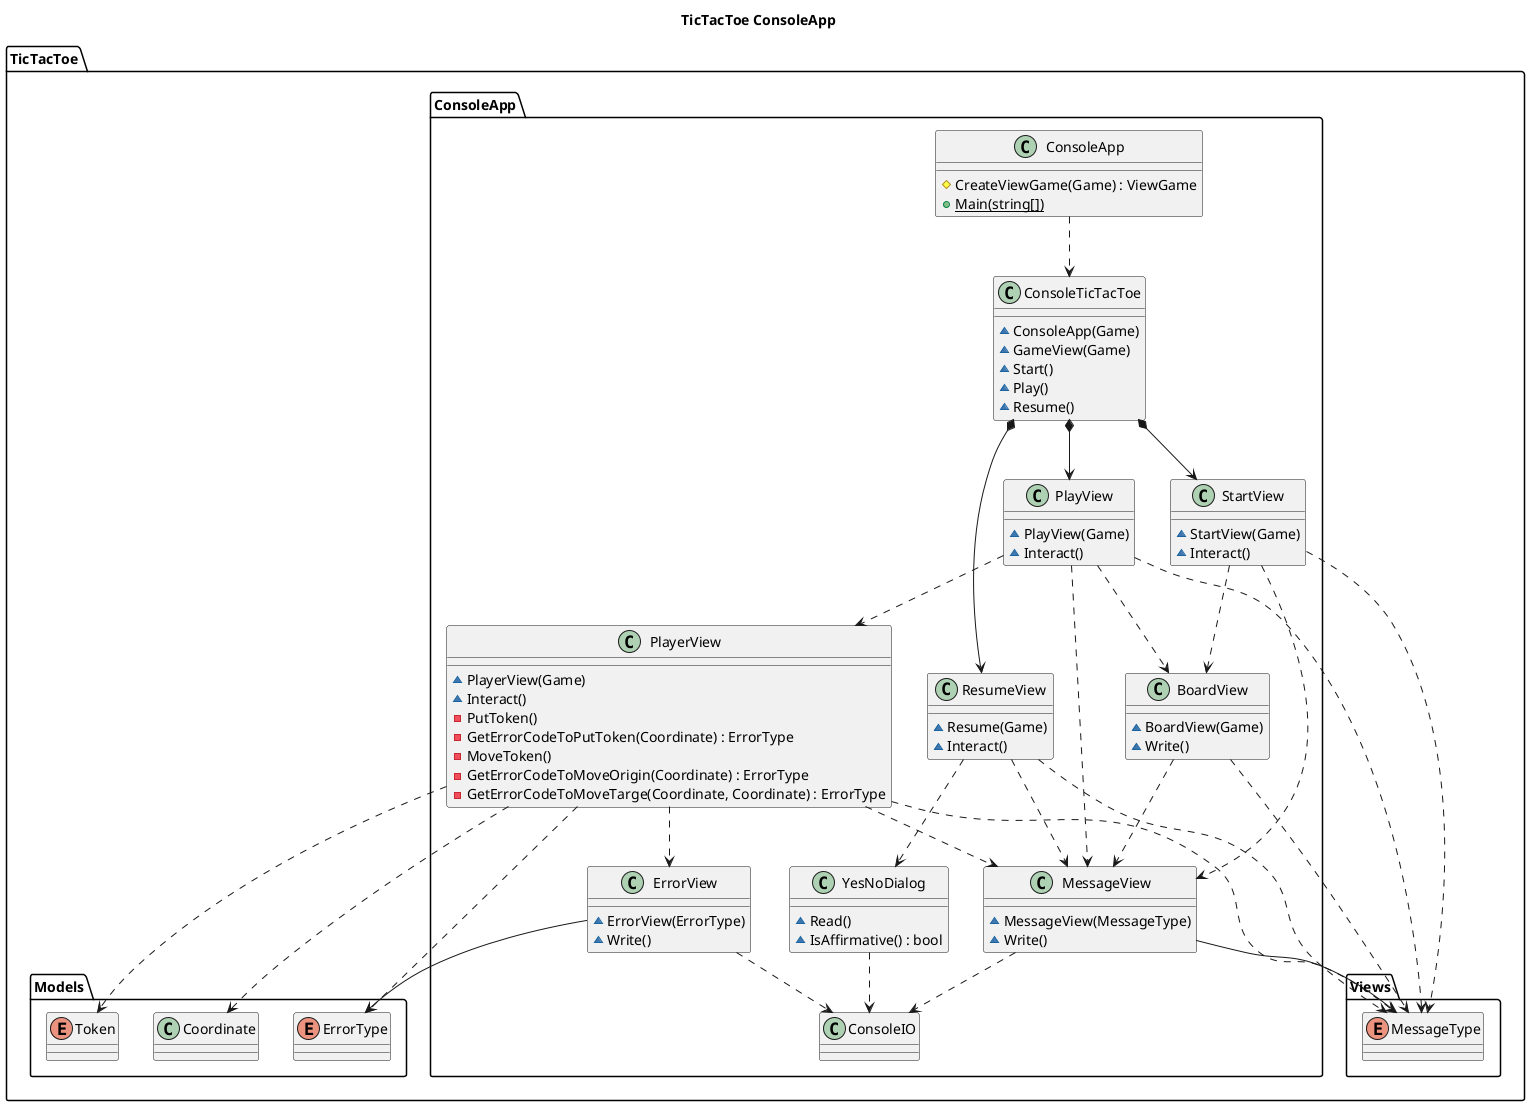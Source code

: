 @startuml TicTacToeAnalysisConsoleApp
title TicTacToe ConsoleApp
namespace TicTacToe.ConsoleApp{
    class ConsoleApp{
        #CreateViewGame(Game) : ViewGame
        +{static} Main(string[])
    }
    ConsoleApp ..> ConsoleTicTacToe

    class ConsoleTicTacToe{
        ~ConsoleApp(Game)      
        ~GameView(Game)
        ~Start()
        ~Play()
        ~Resume()
    }
    ConsoleTicTacToe *--> StartView
    ConsoleTicTacToe *--> PlayView
    ConsoleTicTacToe *--> ResumeView

    class StartView{
        ~StartView(Game)
        ~Interact()
    }
    StartView ..> BoardView
    StartView ..> MessageView
    StartView ..> TicTacToe.Views.MessageType

    class PlayView{
        ~PlayView(Game)
        ~Interact()
    }
    PlayView ..> PlayerView
    PlayView ..> BoardView
    PlayView ..> MessageView
    PlayView ..> TicTacToe.Views.MessageType
    PlayerView ..> TicTacToe.Models.Token

    class PlayerView{
        ~PlayerView(Game)
        ~Interact()
        -PutToken()
        -GetErrorCodeToPutToken(Coordinate) : ErrorType
        -MoveToken()
        -GetErrorCodeToMoveOrigin(Coordinate) : ErrorType
        -GetErrorCodeToMoveTarge(Coordinate, Coordinate) : ErrorType
    }
    PlayerView ..> TicTacToe.Models.Coordinate
    PlayerView ..> ErrorView
    PlayerView ..> TicTacToe.Models.ErrorType
    PlayerView ..> MessageView
    PlayerView ..> TicTacToe.Views.MessageType

    class ResumeView{
        ~Resume(Game)
        ~Interact()
    }
    ResumeView ..> MessageView
    ResumeView ..> TicTacToe.Views.MessageType
    ResumeView ..> YesNoDialog


    class BoardView{
        ~BoardView(Game)
        ~Write()
    }
    BoardView ..> MessageView
    BoardView ..> TicTacToe.Views.MessageType


    class MessageView{
        ~MessageView(MessageType)
        ~Write()
    }
    MessageView --> TicTacToe.Views.MessageType
    MessageView ..> ConsoleIO

    class ErrorView{
        ~ErrorView(ErrorType)
        ~Write()
    }
    ErrorView --> TicTacToe.Models.ErrorType
    ErrorView ..> ConsoleIO

    class YesNoDialog{
        ~Read()
        ~IsAffirmative() : bool
    }
    YesNoDialog ..> ConsoleIO
    
     enum TicTacToe.Models.Token{
     }

    enum TicTacToe.Views.MessageType{

    }

    enum TicTacToe.Models.ErrorType{

    }
}
@enduml

@startuml TicTacToeAnalisys
title TicTacToe Analisys
namespace TicTacToe.Models{
    class Game{
        +Game()
        +NewGame()
        +IsTicTacToe(Token) : bool
        +GetToken(Coordinate) : Token
        +NextTurn()
        +GetCurrentTurn() : Token
        +AreAllTokenOnBoard() : bool
        +PutToken(Coordinate, Token)
        +GetErrorCodeToPutToken(Coordinate) : CodeError.SquareNoEmpty
        +MoveToken(Coordinate, Coordinate)
        +GetErrorCodeToMoveOrigin(Coordinate) : CodeError.TokenNotOwner
        +GetErrorCodeToMoveTarget(Coordinate, Coordinate) : CodeError.SameCoordinate
    }
    Game *--> "1" Board
    Game *--> "2" Player
    Game *--> "1" Turn
    Game ..> TicTacToe.Types.Coordinate
    Game ..> TicTacToe.Types.Token
    Game ..> TicTacToe.Types.ErrorCode

    class Turn{
        ~{static} NUM_PLAYERS : int
        -current : int
        ~Turn(Players[])
        ~GetCurrent() : Player
        ~NewGame()
        ~Next()
    }
    Turn --> "2" Player

    class Player{
        ~Player(Token, Board)
        ~GetToken() : Token
        ~PutToken(Coordinate)
        ~MoveToken(Coordinate, Coordinate)
    }
    Player --> "1" Board
    Player ..> TicTacToe.Types.Coordinate
    Player ..> TicTacToe.Types.Token

    class Board{
        ~Board()
        ~NewGame()
        ~AreAllTokenOnBoard() : bool
        ~GetToken(Coordinate) : Token
        -IsOccupied(Coordinate, Token) : bool
        ~Put(Coordinate, Token)
        ~GetErrorCodeToPutToken(Coordinate) : ErrorCode.SquareNotEmpty
        ~IsEmpty(Coordinate) : Bool
        ~Move(Coordinate, Coordinate)
        ~GetErrorCodeToMoveOrigin(Coordinate) : CodeError.TokenNotOwner
        ~GetErrorCodeToMoveTarget(Coordinate, Coordinate) : Coordinate.SameCoordinate
        ~IsTicTacToe(Token) : bool
        -GetDirections(Token) : List<Direction>
        -GetCoordinates(Token) : List<Coordinate>
    }
    Board ..> TicTacToe.Types.Coordinate
    Board ..> TicTacToe.Types.Token
    Board ..> TicTacToe.Types.ErrorCode
    Board ..> TicTacToe.Utils.Direction
}

namespace TicTacToe.Types{
    class Coordinate{}

    enum Token{}

    enum ErrorCode{}
}
@enduml

@startuml TicTacToe.Types
title TicTaccToe Types
namespace TicTaccToe.Types{
    class Coordinate{
        +{static} DIMENSION : int
        -row : int
        -colunm : int
        +Coordinate()
        +Coordinate(row, colunm)
        +GetRow() : int
        +GetColunm() : int
        +SetCoordinate(row, colunm)
    }

    enum Token{
        +X,
        +O,
        +NULL
    }

    enum ErrorCode{
        +NOT_EMPTY,
        +NOT_OWNER,
        +SAME_COORDINATES,
        +WRONG_COORDINATES,
        +NULL
    }
}
@enduml
